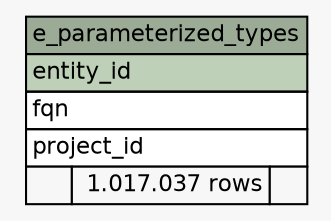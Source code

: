 // dot 2.36.0 on Mac OS X 10.10.3
// SchemaSpy rev 590
digraph "e_parameterized_types" {
  graph [
    rankdir="RL"
    bgcolor="#f7f7f7"
    nodesep="0.18"
    ranksep="0.46"
    fontname="Helvetica"
    fontsize="11"
  ];
  node [
    fontname="Helvetica"
    fontsize="11"
    shape="plaintext"
  ];
  edge [
    arrowsize="0.8"
  ];
  "e_parameterized_types" [
    label=<
    <TABLE BORDER="0" CELLBORDER="1" CELLSPACING="0" BGCOLOR="#ffffff">
      <TR><TD COLSPAN="3" BGCOLOR="#9bab96" ALIGN="CENTER">e_parameterized_types</TD></TR>
      <TR><TD PORT="entity_id" COLSPAN="3" BGCOLOR="#bed1b8" ALIGN="LEFT">entity_id</TD></TR>
      <TR><TD PORT="fqn" COLSPAN="3" ALIGN="LEFT">fqn</TD></TR>
      <TR><TD PORT="project_id" COLSPAN="3" ALIGN="LEFT">project_id</TD></TR>
      <TR><TD ALIGN="LEFT" BGCOLOR="#f7f7f7">  </TD><TD ALIGN="RIGHT" BGCOLOR="#f7f7f7">1.017.037 rows</TD><TD ALIGN="RIGHT" BGCOLOR="#f7f7f7">  </TD></TR>
    </TABLE>>
    URL="tables/e_parameterized_types.html"
    tooltip="e_parameterized_types"
  ];
}
